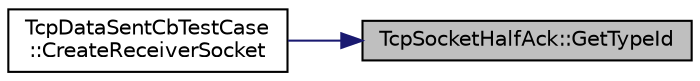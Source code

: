 digraph "TcpSocketHalfAck::GetTypeId"
{
 // LATEX_PDF_SIZE
  edge [fontname="Helvetica",fontsize="10",labelfontname="Helvetica",labelfontsize="10"];
  node [fontname="Helvetica",fontsize="10",shape=record];
  rankdir="RL";
  Node1 [label="TcpSocketHalfAck::GetTypeId",height=0.2,width=0.4,color="black", fillcolor="grey75", style="filled", fontcolor="black",tooltip="Get the type ID."];
  Node1 -> Node2 [dir="back",color="midnightblue",fontsize="10",style="solid",fontname="Helvetica"];
  Node2 [label="TcpDataSentCbTestCase\l::CreateReceiverSocket",height=0.2,width=0.4,color="black", fillcolor="white", style="filled",URL="$class_tcp_data_sent_cb_test_case.html#ad26dcec1cccd30a0dda2263a999e1e3a",tooltip="Create and install the socket to install on the receiver."];
}
